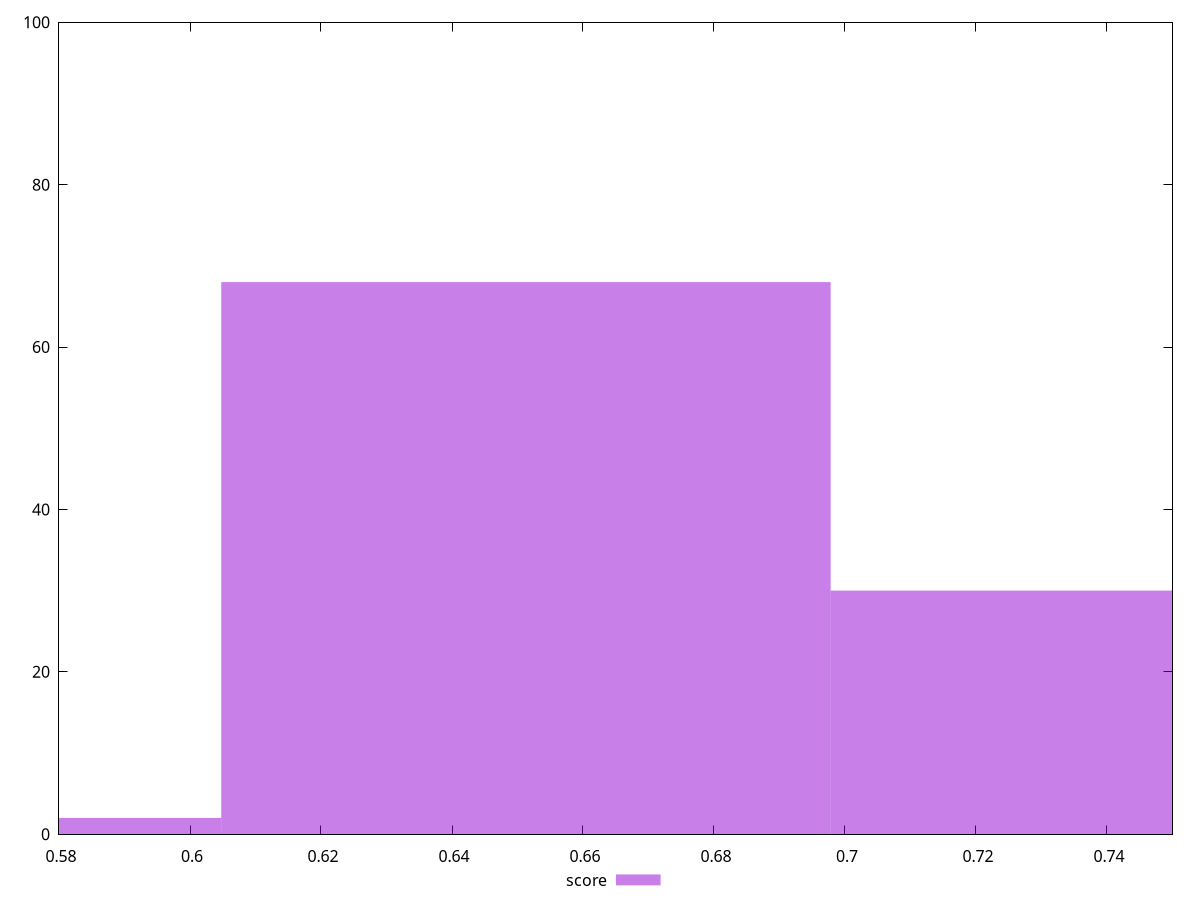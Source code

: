 reset

$score <<EOF
0.6512882357043677 68
0.7443294122335631 30
0.5582470591751723 2
EOF

set key outside below
set boxwidth 0.09304117652919539
set xrange [0.58:0.75]
set yrange [0:100]
set trange [0:100]
set style fill transparent solid 0.5 noborder
set terminal svg size 640, 490 enhanced background rgb 'white'
set output "report_00026_2021-02-22T21:38:55.199Z/uses-webp-images/samples/pages+cached/score/histogram.svg"

plot $score title "score" with boxes

reset
